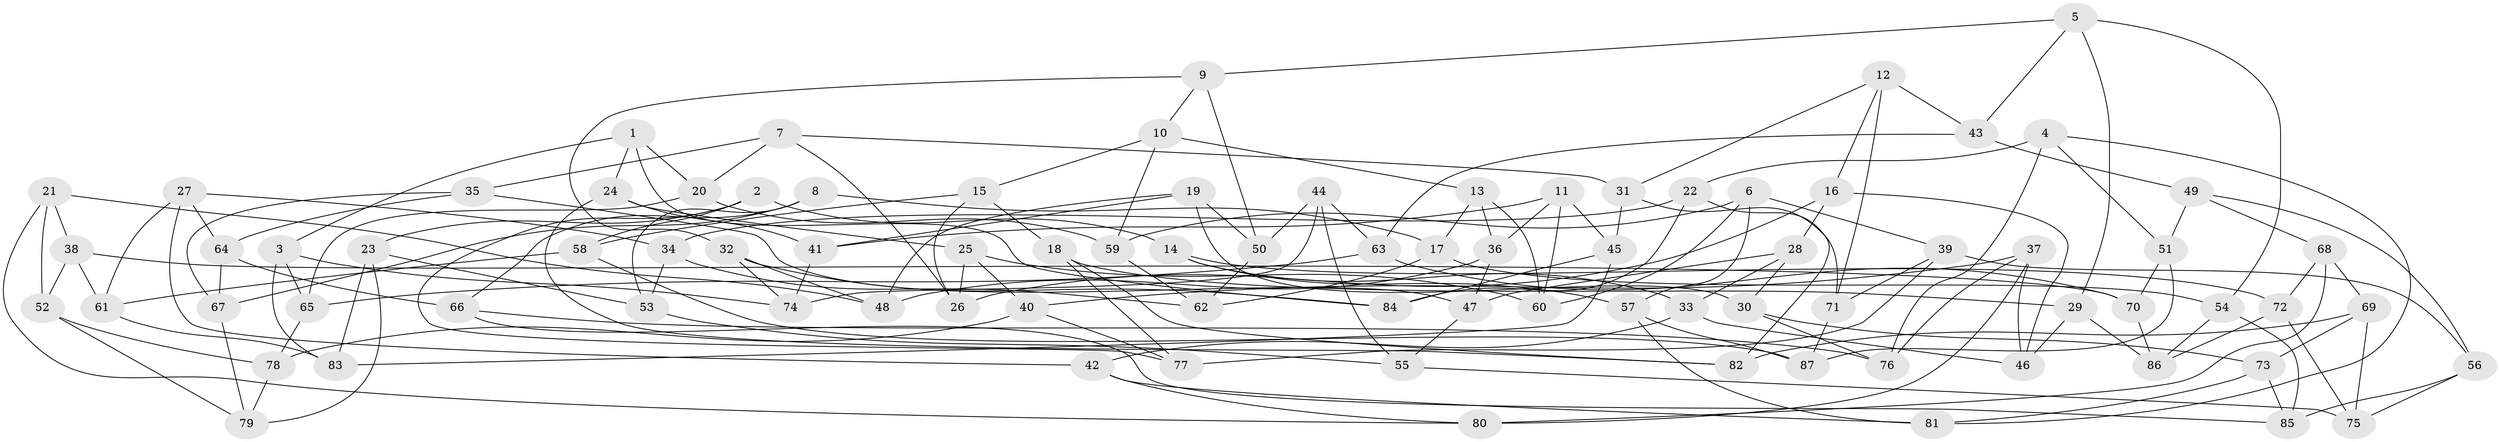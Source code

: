 // coarse degree distribution, {5: 0.09615384615384616, 6: 0.5769230769230769, 4: 0.3076923076923077, 3: 0.019230769230769232}
// Generated by graph-tools (version 1.1) at 2025/42/03/06/25 10:42:17]
// undirected, 87 vertices, 174 edges
graph export_dot {
graph [start="1"]
  node [color=gray90,style=filled];
  1;
  2;
  3;
  4;
  5;
  6;
  7;
  8;
  9;
  10;
  11;
  12;
  13;
  14;
  15;
  16;
  17;
  18;
  19;
  20;
  21;
  22;
  23;
  24;
  25;
  26;
  27;
  28;
  29;
  30;
  31;
  32;
  33;
  34;
  35;
  36;
  37;
  38;
  39;
  40;
  41;
  42;
  43;
  44;
  45;
  46;
  47;
  48;
  49;
  50;
  51;
  52;
  53;
  54;
  55;
  56;
  57;
  58;
  59;
  60;
  61;
  62;
  63;
  64;
  65;
  66;
  67;
  68;
  69;
  70;
  71;
  72;
  73;
  74;
  75;
  76;
  77;
  78;
  79;
  80;
  81;
  82;
  83;
  84;
  85;
  86;
  87;
  1 -- 3;
  1 -- 84;
  1 -- 20;
  1 -- 24;
  2 -- 77;
  2 -- 23;
  2 -- 14;
  2 -- 58;
  3 -- 65;
  3 -- 83;
  3 -- 74;
  4 -- 51;
  4 -- 76;
  4 -- 22;
  4 -- 81;
  5 -- 43;
  5 -- 9;
  5 -- 29;
  5 -- 54;
  6 -- 60;
  6 -- 59;
  6 -- 39;
  6 -- 57;
  7 -- 31;
  7 -- 26;
  7 -- 35;
  7 -- 20;
  8 -- 66;
  8 -- 17;
  8 -- 53;
  8 -- 67;
  9 -- 32;
  9 -- 10;
  9 -- 50;
  10 -- 15;
  10 -- 59;
  10 -- 13;
  11 -- 36;
  11 -- 45;
  11 -- 41;
  11 -- 60;
  12 -- 71;
  12 -- 16;
  12 -- 31;
  12 -- 43;
  13 -- 60;
  13 -- 17;
  13 -- 36;
  14 -- 72;
  14 -- 57;
  14 -- 33;
  15 -- 18;
  15 -- 58;
  15 -- 26;
  16 -- 28;
  16 -- 46;
  16 -- 26;
  17 -- 62;
  17 -- 54;
  18 -- 29;
  18 -- 82;
  18 -- 77;
  19 -- 41;
  19 -- 30;
  19 -- 50;
  19 -- 48;
  20 -- 59;
  20 -- 65;
  21 -- 38;
  21 -- 80;
  21 -- 48;
  21 -- 52;
  22 -- 84;
  22 -- 82;
  22 -- 34;
  23 -- 53;
  23 -- 79;
  23 -- 83;
  24 -- 25;
  24 -- 82;
  24 -- 41;
  25 -- 40;
  25 -- 26;
  25 -- 60;
  27 -- 61;
  27 -- 42;
  27 -- 34;
  27 -- 64;
  28 -- 33;
  28 -- 30;
  28 -- 47;
  29 -- 86;
  29 -- 46;
  30 -- 73;
  30 -- 76;
  31 -- 45;
  31 -- 71;
  32 -- 74;
  32 -- 84;
  32 -- 48;
  33 -- 46;
  33 -- 42;
  34 -- 53;
  34 -- 62;
  35 -- 64;
  35 -- 67;
  35 -- 47;
  36 -- 47;
  36 -- 48;
  37 -- 46;
  37 -- 80;
  37 -- 40;
  37 -- 76;
  38 -- 61;
  38 -- 52;
  38 -- 70;
  39 -- 56;
  39 -- 71;
  39 -- 77;
  40 -- 78;
  40 -- 77;
  41 -- 74;
  42 -- 80;
  42 -- 81;
  43 -- 63;
  43 -- 49;
  44 -- 50;
  44 -- 63;
  44 -- 55;
  44 -- 74;
  45 -- 83;
  45 -- 84;
  47 -- 55;
  49 -- 68;
  49 -- 51;
  49 -- 56;
  50 -- 62;
  51 -- 70;
  51 -- 87;
  52 -- 78;
  52 -- 79;
  53 -- 55;
  54 -- 85;
  54 -- 86;
  55 -- 75;
  56 -- 75;
  56 -- 85;
  57 -- 87;
  57 -- 81;
  58 -- 87;
  58 -- 61;
  59 -- 62;
  61 -- 83;
  63 -- 70;
  63 -- 65;
  64 -- 66;
  64 -- 67;
  65 -- 78;
  66 -- 85;
  66 -- 76;
  67 -- 79;
  68 -- 69;
  68 -- 80;
  68 -- 72;
  69 -- 82;
  69 -- 75;
  69 -- 73;
  70 -- 86;
  71 -- 87;
  72 -- 75;
  72 -- 86;
  73 -- 81;
  73 -- 85;
  78 -- 79;
}
